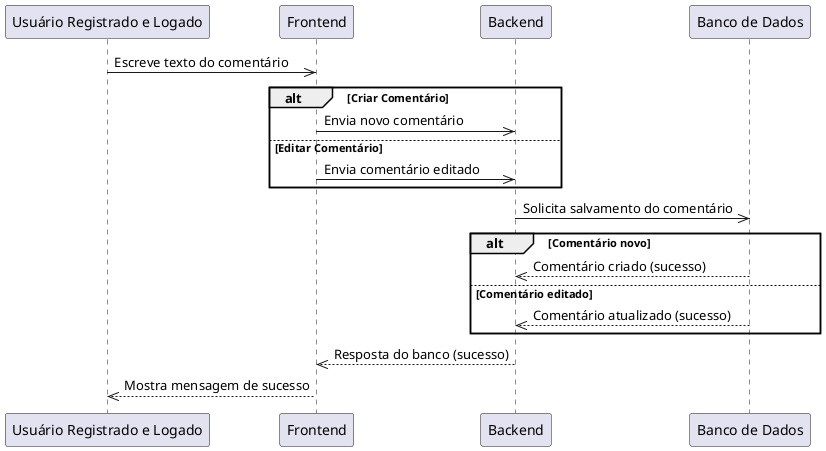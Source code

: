 @startuml
    participant Usuario as "Usuário Registrado e Logado"
    participant Frontend
    participant Backend
    participant DB as "Banco de Dados"

    Usuario->>Frontend: Escreve texto do comentário
    alt Criar Comentário
        Frontend->>Backend: Envia novo comentário
    else Editar Comentário
        Frontend->>Backend: Envia comentário editado
    end
    Backend->>DB: Solicita salvamento do comentário
    alt Comentário novo
        DB-->>Backend: Comentário criado (sucesso)
    else Comentário editado
        DB-->>Backend: Comentário atualizado (sucesso)
    end
    Backend-->>Frontend: Resposta do banco (sucesso)
    Frontend-->>Usuario: Mostra mensagem de sucesso
@enduml